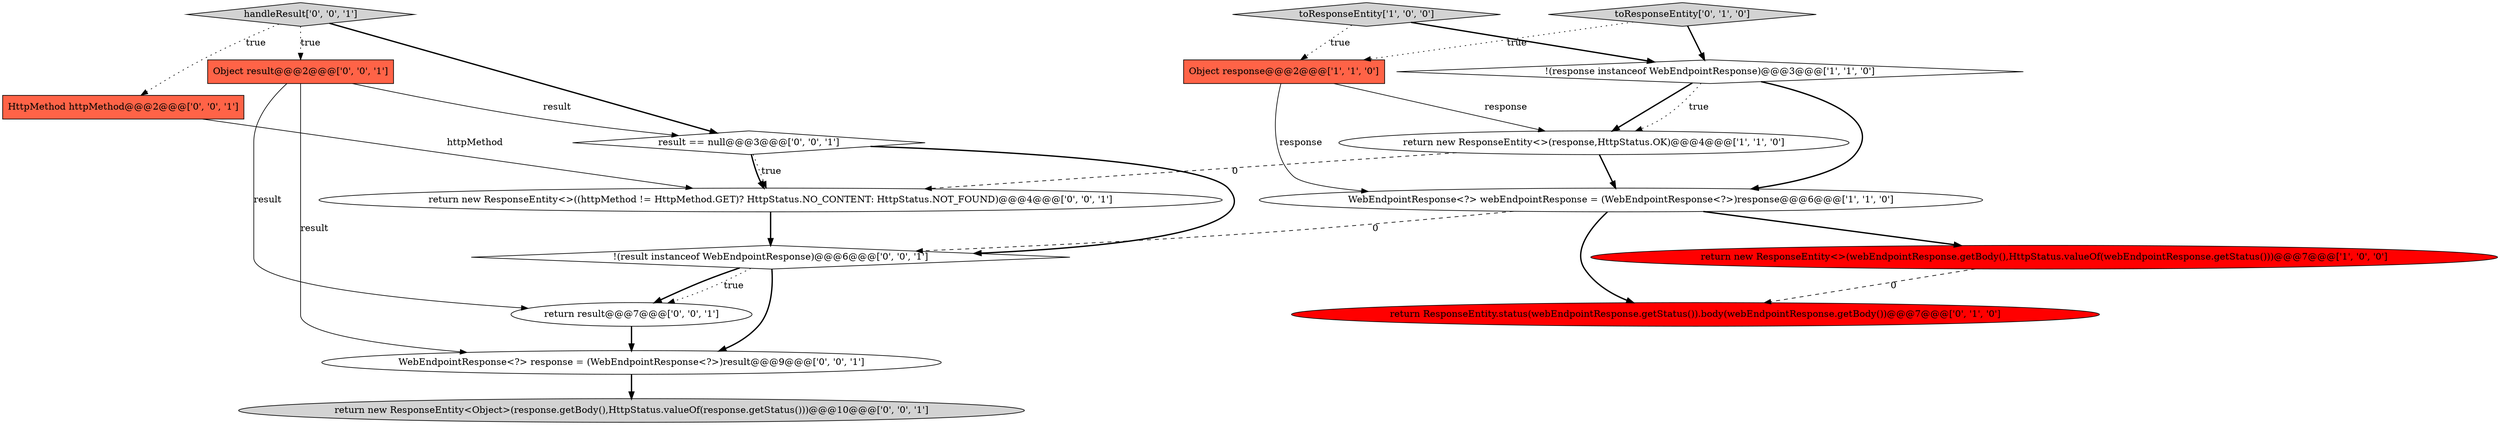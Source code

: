 digraph {
6 [style = filled, label = "toResponseEntity['0', '1', '0']", fillcolor = lightgray, shape = diamond image = "AAA0AAABBB2BBB"];
12 [style = filled, label = "HttpMethod httpMethod@@@2@@@['0', '0', '1']", fillcolor = tomato, shape = box image = "AAA0AAABBB3BBB"];
2 [style = filled, label = "return new ResponseEntity<>(response,HttpStatus.OK)@@@4@@@['1', '1', '0']", fillcolor = white, shape = ellipse image = "AAA0AAABBB1BBB"];
16 [style = filled, label = "return result@@@7@@@['0', '0', '1']", fillcolor = white, shape = ellipse image = "AAA0AAABBB3BBB"];
5 [style = filled, label = "toResponseEntity['1', '0', '0']", fillcolor = lightgray, shape = diamond image = "AAA0AAABBB1BBB"];
10 [style = filled, label = "result == null@@@3@@@['0', '0', '1']", fillcolor = white, shape = diamond image = "AAA0AAABBB3BBB"];
4 [style = filled, label = "return new ResponseEntity<>(webEndpointResponse.getBody(),HttpStatus.valueOf(webEndpointResponse.getStatus()))@@@7@@@['1', '0', '0']", fillcolor = red, shape = ellipse image = "AAA1AAABBB1BBB"];
3 [style = filled, label = "!(response instanceof WebEndpointResponse)@@@3@@@['1', '1', '0']", fillcolor = white, shape = diamond image = "AAA0AAABBB1BBB"];
8 [style = filled, label = "WebEndpointResponse<?> response = (WebEndpointResponse<?>)result@@@9@@@['0', '0', '1']", fillcolor = white, shape = ellipse image = "AAA0AAABBB3BBB"];
13 [style = filled, label = "return new ResponseEntity<Object>(response.getBody(),HttpStatus.valueOf(response.getStatus()))@@@10@@@['0', '0', '1']", fillcolor = lightgray, shape = ellipse image = "AAA0AAABBB3BBB"];
14 [style = filled, label = "handleResult['0', '0', '1']", fillcolor = lightgray, shape = diamond image = "AAA0AAABBB3BBB"];
0 [style = filled, label = "WebEndpointResponse<?> webEndpointResponse = (WebEndpointResponse<?>)response@@@6@@@['1', '1', '0']", fillcolor = white, shape = ellipse image = "AAA0AAABBB1BBB"];
7 [style = filled, label = "return ResponseEntity.status(webEndpointResponse.getStatus()).body(webEndpointResponse.getBody())@@@7@@@['0', '1', '0']", fillcolor = red, shape = ellipse image = "AAA1AAABBB2BBB"];
9 [style = filled, label = "!(result instanceof WebEndpointResponse)@@@6@@@['0', '0', '1']", fillcolor = white, shape = diamond image = "AAA0AAABBB3BBB"];
11 [style = filled, label = "return new ResponseEntity<>((httpMethod != HttpMethod.GET)? HttpStatus.NO_CONTENT: HttpStatus.NOT_FOUND)@@@4@@@['0', '0', '1']", fillcolor = white, shape = ellipse image = "AAA0AAABBB3BBB"];
15 [style = filled, label = "Object result@@@2@@@['0', '0', '1']", fillcolor = tomato, shape = box image = "AAA0AAABBB3BBB"];
1 [style = filled, label = "Object response@@@2@@@['1', '1', '0']", fillcolor = tomato, shape = box image = "AAA0AAABBB1BBB"];
5->3 [style = bold, label=""];
6->3 [style = bold, label=""];
14->12 [style = dotted, label="true"];
16->8 [style = bold, label=""];
5->1 [style = dotted, label="true"];
6->1 [style = dotted, label="true"];
14->10 [style = bold, label=""];
11->9 [style = bold, label=""];
9->8 [style = bold, label=""];
9->16 [style = bold, label=""];
3->0 [style = bold, label=""];
15->8 [style = solid, label="result"];
0->7 [style = bold, label=""];
14->15 [style = dotted, label="true"];
2->0 [style = bold, label=""];
3->2 [style = bold, label=""];
10->11 [style = dotted, label="true"];
0->4 [style = bold, label=""];
1->0 [style = solid, label="response"];
4->7 [style = dashed, label="0"];
15->10 [style = solid, label="result"];
2->11 [style = dashed, label="0"];
10->9 [style = bold, label=""];
12->11 [style = solid, label="httpMethod"];
0->9 [style = dashed, label="0"];
9->16 [style = dotted, label="true"];
1->2 [style = solid, label="response"];
15->16 [style = solid, label="result"];
8->13 [style = bold, label=""];
3->2 [style = dotted, label="true"];
10->11 [style = bold, label=""];
}
